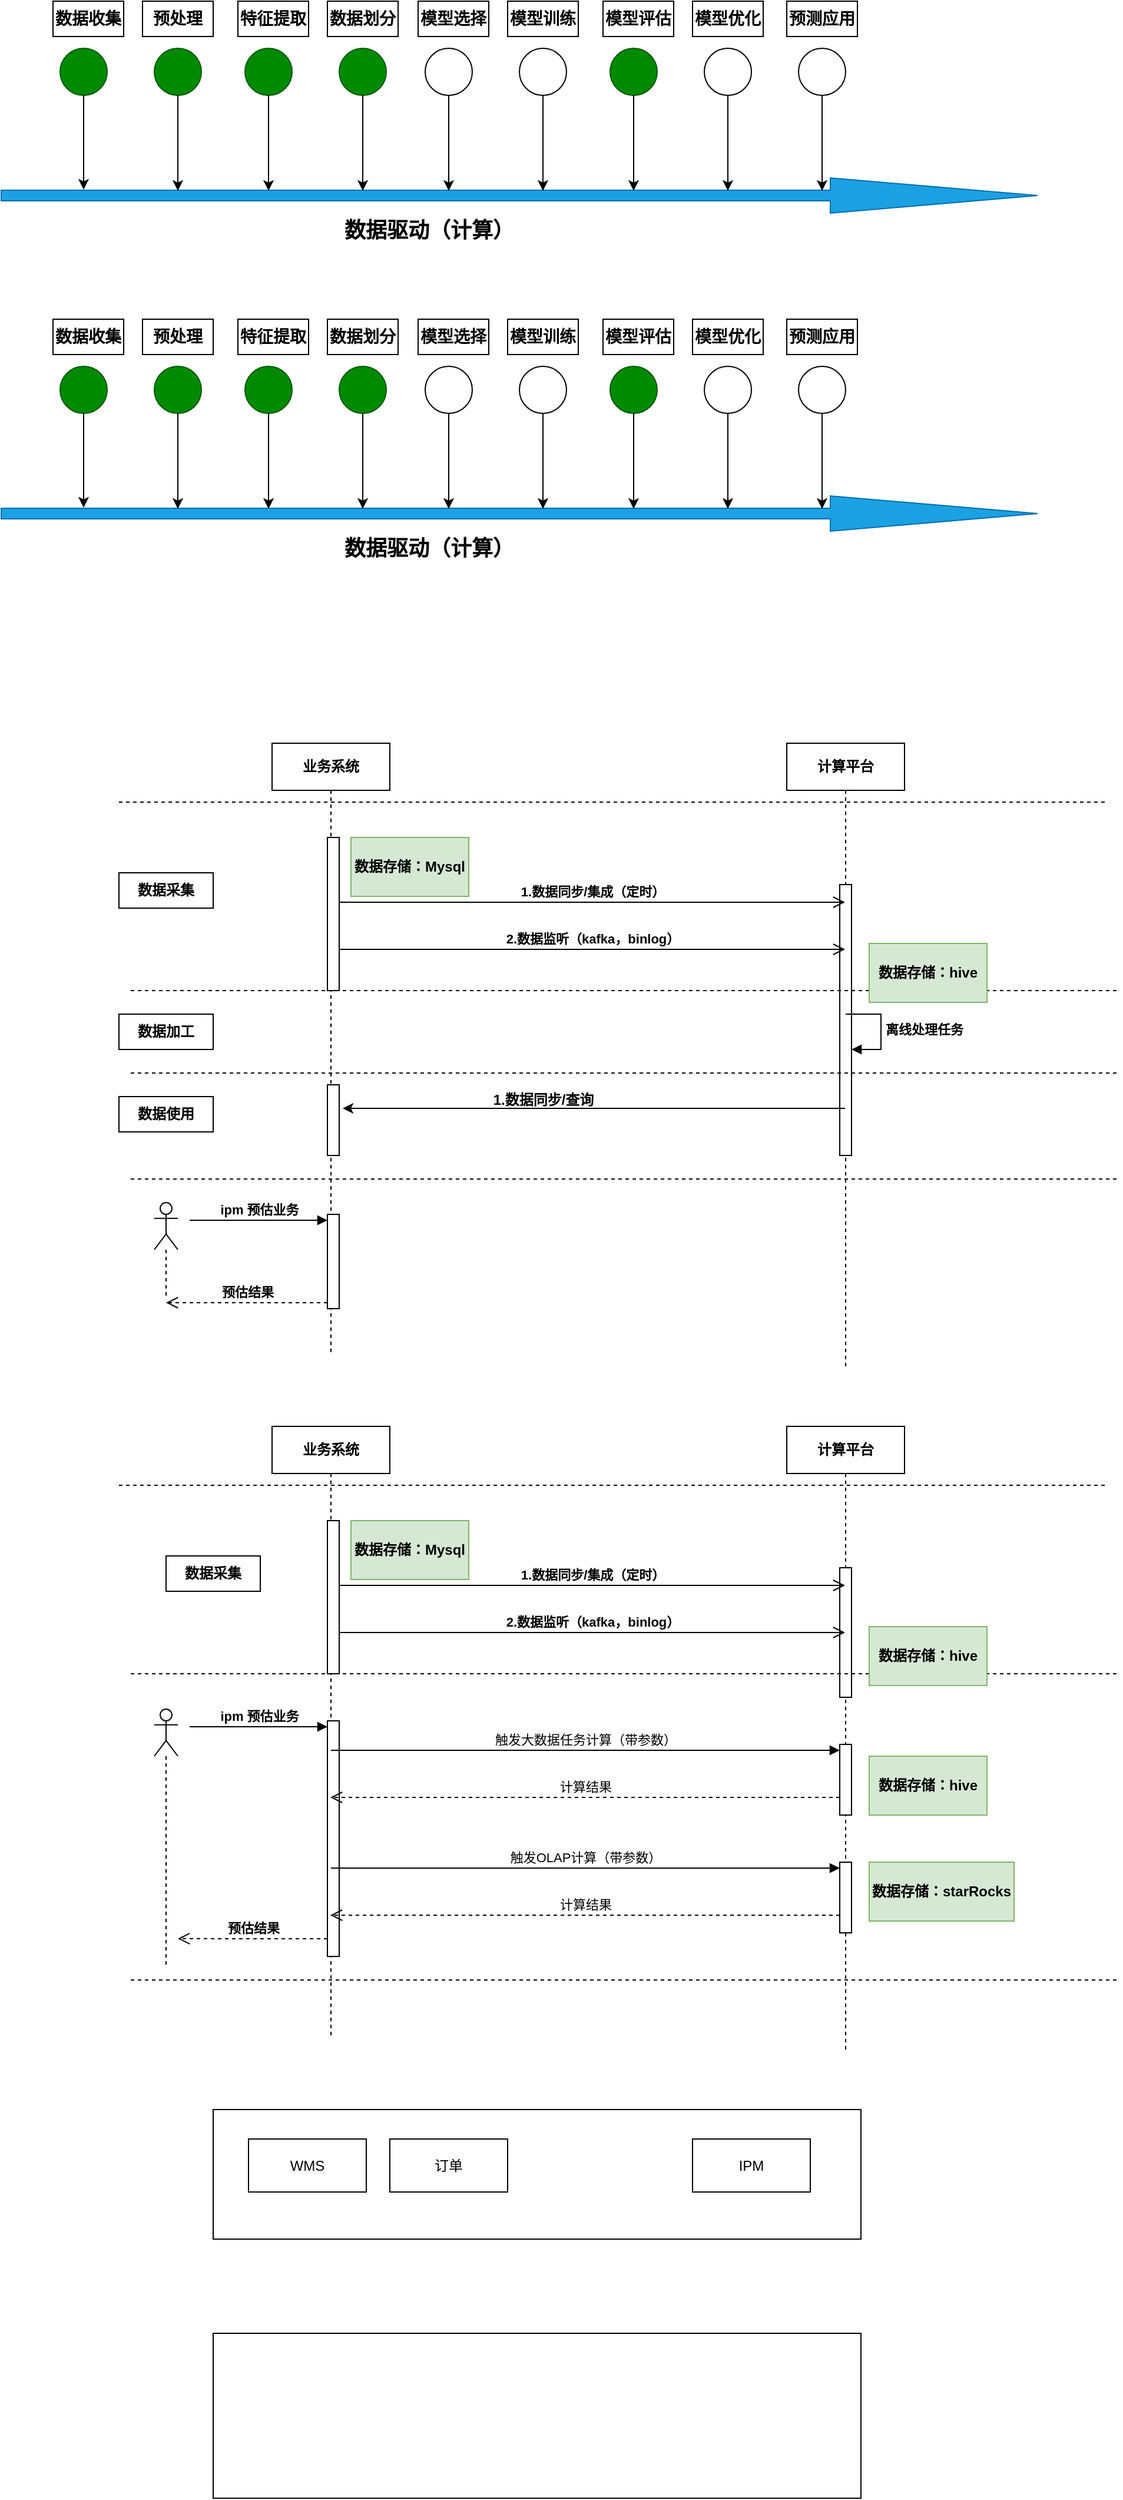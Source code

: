 <mxfile version="24.7.7">
  <diagram name="第 1 页" id="owHbSVxYOdPzx7tkZsbH">
    <mxGraphModel dx="2261" dy="761" grid="1" gridSize="10" guides="1" tooltips="1" connect="1" arrows="1" fold="1" page="1" pageScale="1" pageWidth="827" pageHeight="1169" math="0" shadow="0">
      <root>
        <mxCell id="0" />
        <mxCell id="1" parent="0" />
        <mxCell id="5HXwB_OHcQCp0-oOfn8B-1" value="" style="shape=singleArrow;whiteSpace=wrap;html=1;fillColor=#1ba1e2;fontColor=#ffffff;strokeColor=#006EAF;fontStyle=1;fontSize=14;" parent="1" vertex="1">
          <mxGeometry x="-10" y="280" width="880" height="30" as="geometry" />
        </mxCell>
        <mxCell id="5HXwB_OHcQCp0-oOfn8B-2" value="" style="ellipse;whiteSpace=wrap;html=1;aspect=fixed;fillColor=#008a00;fontColor=#ffffff;strokeColor=#005700;fontStyle=1;fontSize=14;" parent="1" vertex="1">
          <mxGeometry x="40" y="170" width="40" height="40" as="geometry" />
        </mxCell>
        <mxCell id="5HXwB_OHcQCp0-oOfn8B-3" style="edgeStyle=orthogonalEdgeStyle;rounded=0;orthogonalLoop=1;jettySize=auto;html=1;exitX=0.5;exitY=1;exitDx=0;exitDy=0;fontStyle=1;fontSize=14;" parent="1" source="5HXwB_OHcQCp0-oOfn8B-2" edge="1">
          <mxGeometry relative="1" as="geometry">
            <mxPoint x="60" y="290" as="targetPoint" />
          </mxGeometry>
        </mxCell>
        <mxCell id="5HXwB_OHcQCp0-oOfn8B-4" value="数据收集" style="rounded=0;whiteSpace=wrap;html=1;fontStyle=1;fontSize=14;" parent="1" vertex="1">
          <mxGeometry x="34" y="130" width="60" height="30" as="geometry" />
        </mxCell>
        <mxCell id="5HXwB_OHcQCp0-oOfn8B-5" value="" style="ellipse;whiteSpace=wrap;html=1;aspect=fixed;fillColor=#008a00;fontColor=#ffffff;strokeColor=#005700;fontStyle=1;fontSize=14;" parent="1" vertex="1">
          <mxGeometry x="120" y="170" width="40" height="40" as="geometry" />
        </mxCell>
        <mxCell id="5HXwB_OHcQCp0-oOfn8B-6" style="edgeStyle=orthogonalEdgeStyle;rounded=0;orthogonalLoop=1;jettySize=auto;html=1;exitX=0.5;exitY=1;exitDx=0;exitDy=0;entryX=0.044;entryY=0.275;entryDx=0;entryDy=0;entryPerimeter=0;fontStyle=1;fontSize=14;" parent="1" source="5HXwB_OHcQCp0-oOfn8B-5" edge="1">
          <mxGeometry relative="1" as="geometry">
            <mxPoint x="140" y="291" as="targetPoint" />
          </mxGeometry>
        </mxCell>
        <mxCell id="5HXwB_OHcQCp0-oOfn8B-7" value="预处理" style="rounded=0;whiteSpace=wrap;html=1;fontStyle=1;fontSize=14;" parent="1" vertex="1">
          <mxGeometry x="110" y="130" width="60" height="30" as="geometry" />
        </mxCell>
        <mxCell id="5HXwB_OHcQCp0-oOfn8B-11" value="" style="ellipse;whiteSpace=wrap;html=1;aspect=fixed;fillColor=#008a00;fontColor=#ffffff;strokeColor=#005700;fontStyle=1;fontSize=14;" parent="1" vertex="1">
          <mxGeometry x="197" y="170" width="40" height="40" as="geometry" />
        </mxCell>
        <mxCell id="5HXwB_OHcQCp0-oOfn8B-12" style="edgeStyle=orthogonalEdgeStyle;rounded=0;orthogonalLoop=1;jettySize=auto;html=1;exitX=0.5;exitY=1;exitDx=0;exitDy=0;entryX=0.044;entryY=0.275;entryDx=0;entryDy=0;entryPerimeter=0;fontStyle=1;fontSize=14;" parent="1" source="5HXwB_OHcQCp0-oOfn8B-11" edge="1">
          <mxGeometry relative="1" as="geometry">
            <mxPoint x="217" y="291" as="targetPoint" />
          </mxGeometry>
        </mxCell>
        <mxCell id="5HXwB_OHcQCp0-oOfn8B-13" value="特征提取" style="rounded=0;whiteSpace=wrap;html=1;fontStyle=1;fontSize=14;" parent="1" vertex="1">
          <mxGeometry x="191" y="130" width="60" height="30" as="geometry" />
        </mxCell>
        <mxCell id="5HXwB_OHcQCp0-oOfn8B-14" value="" style="ellipse;whiteSpace=wrap;html=1;aspect=fixed;fillColor=#008a00;fontColor=#ffffff;strokeColor=#005700;fontStyle=1;fontSize=14;" parent="1" vertex="1">
          <mxGeometry x="277" y="170" width="40" height="40" as="geometry" />
        </mxCell>
        <mxCell id="5HXwB_OHcQCp0-oOfn8B-15" style="edgeStyle=orthogonalEdgeStyle;rounded=0;orthogonalLoop=1;jettySize=auto;html=1;exitX=0.5;exitY=1;exitDx=0;exitDy=0;entryX=0.044;entryY=0.275;entryDx=0;entryDy=0;entryPerimeter=0;fontStyle=1;fontSize=14;" parent="1" source="5HXwB_OHcQCp0-oOfn8B-14" edge="1">
          <mxGeometry relative="1" as="geometry">
            <mxPoint x="297" y="291" as="targetPoint" />
          </mxGeometry>
        </mxCell>
        <mxCell id="5HXwB_OHcQCp0-oOfn8B-16" value="数据划分" style="rounded=0;whiteSpace=wrap;html=1;fontStyle=1;fontSize=14;" parent="1" vertex="1">
          <mxGeometry x="267" y="130" width="60" height="30" as="geometry" />
        </mxCell>
        <mxCell id="5HXwB_OHcQCp0-oOfn8B-17" value="" style="ellipse;whiteSpace=wrap;html=1;aspect=fixed;fontStyle=1;fontSize=14;" parent="1" vertex="1">
          <mxGeometry x="350" y="170" width="40" height="40" as="geometry" />
        </mxCell>
        <mxCell id="5HXwB_OHcQCp0-oOfn8B-18" style="edgeStyle=orthogonalEdgeStyle;rounded=0;orthogonalLoop=1;jettySize=auto;html=1;exitX=0.5;exitY=1;exitDx=0;exitDy=0;entryX=0.044;entryY=0.275;entryDx=0;entryDy=0;entryPerimeter=0;fontStyle=1;fontSize=14;" parent="1" source="5HXwB_OHcQCp0-oOfn8B-17" edge="1">
          <mxGeometry relative="1" as="geometry">
            <mxPoint x="370" y="291" as="targetPoint" />
          </mxGeometry>
        </mxCell>
        <mxCell id="5HXwB_OHcQCp0-oOfn8B-19" value="模型选择" style="rounded=0;whiteSpace=wrap;html=1;fontStyle=1;fontSize=14;" parent="1" vertex="1">
          <mxGeometry x="344" y="130" width="60" height="30" as="geometry" />
        </mxCell>
        <mxCell id="5HXwB_OHcQCp0-oOfn8B-20" value="" style="ellipse;whiteSpace=wrap;html=1;aspect=fixed;fontStyle=1;fontSize=14;" parent="1" vertex="1">
          <mxGeometry x="430" y="170" width="40" height="40" as="geometry" />
        </mxCell>
        <mxCell id="5HXwB_OHcQCp0-oOfn8B-21" style="edgeStyle=orthogonalEdgeStyle;rounded=0;orthogonalLoop=1;jettySize=auto;html=1;exitX=0.5;exitY=1;exitDx=0;exitDy=0;entryX=0.044;entryY=0.275;entryDx=0;entryDy=0;entryPerimeter=0;fontStyle=1;fontSize=14;" parent="1" source="5HXwB_OHcQCp0-oOfn8B-20" edge="1">
          <mxGeometry relative="1" as="geometry">
            <mxPoint x="450" y="291" as="targetPoint" />
          </mxGeometry>
        </mxCell>
        <mxCell id="5HXwB_OHcQCp0-oOfn8B-22" value="模型训练" style="rounded=0;whiteSpace=wrap;html=1;fontStyle=1;fontSize=14;" parent="1" vertex="1">
          <mxGeometry x="420" y="130" width="60" height="30" as="geometry" />
        </mxCell>
        <mxCell id="5HXwB_OHcQCp0-oOfn8B-23" value="" style="ellipse;whiteSpace=wrap;html=1;aspect=fixed;fillColor=#008a00;fontColor=#ffffff;strokeColor=#005700;fontStyle=1;fontSize=14;" parent="1" vertex="1">
          <mxGeometry x="507" y="170" width="40" height="40" as="geometry" />
        </mxCell>
        <mxCell id="5HXwB_OHcQCp0-oOfn8B-24" style="edgeStyle=orthogonalEdgeStyle;rounded=0;orthogonalLoop=1;jettySize=auto;html=1;exitX=0.5;exitY=1;exitDx=0;exitDy=0;entryX=0.044;entryY=0.275;entryDx=0;entryDy=0;entryPerimeter=0;fontStyle=1;fontSize=14;" parent="1" source="5HXwB_OHcQCp0-oOfn8B-23" edge="1">
          <mxGeometry relative="1" as="geometry">
            <mxPoint x="527" y="291" as="targetPoint" />
          </mxGeometry>
        </mxCell>
        <mxCell id="5HXwB_OHcQCp0-oOfn8B-25" value="模型评估" style="rounded=0;whiteSpace=wrap;html=1;fontStyle=1;fontSize=14;" parent="1" vertex="1">
          <mxGeometry x="501" y="130" width="60" height="30" as="geometry" />
        </mxCell>
        <mxCell id="5HXwB_OHcQCp0-oOfn8B-26" value="" style="ellipse;whiteSpace=wrap;html=1;aspect=fixed;fontStyle=1;fontSize=14;" parent="1" vertex="1">
          <mxGeometry x="587" y="170" width="40" height="40" as="geometry" />
        </mxCell>
        <mxCell id="5HXwB_OHcQCp0-oOfn8B-27" style="edgeStyle=orthogonalEdgeStyle;rounded=0;orthogonalLoop=1;jettySize=auto;html=1;exitX=0.5;exitY=1;exitDx=0;exitDy=0;entryX=0.044;entryY=0.275;entryDx=0;entryDy=0;entryPerimeter=0;fontStyle=1;fontSize=14;" parent="1" source="5HXwB_OHcQCp0-oOfn8B-26" edge="1">
          <mxGeometry relative="1" as="geometry">
            <mxPoint x="607" y="291" as="targetPoint" />
          </mxGeometry>
        </mxCell>
        <mxCell id="5HXwB_OHcQCp0-oOfn8B-28" value="模型优化" style="rounded=0;whiteSpace=wrap;html=1;fontStyle=1;fontSize=14;" parent="1" vertex="1">
          <mxGeometry x="577" y="130" width="60" height="30" as="geometry" />
        </mxCell>
        <mxCell id="5HXwB_OHcQCp0-oOfn8B-29" value="" style="ellipse;whiteSpace=wrap;html=1;aspect=fixed;fontStyle=1;fontSize=14;" parent="1" vertex="1">
          <mxGeometry x="667" y="170" width="40" height="40" as="geometry" />
        </mxCell>
        <mxCell id="5HXwB_OHcQCp0-oOfn8B-30" style="edgeStyle=orthogonalEdgeStyle;rounded=0;orthogonalLoop=1;jettySize=auto;html=1;exitX=0.5;exitY=1;exitDx=0;exitDy=0;entryX=0.044;entryY=0.275;entryDx=0;entryDy=0;entryPerimeter=0;fontStyle=1;fontSize=14;" parent="1" source="5HXwB_OHcQCp0-oOfn8B-29" edge="1">
          <mxGeometry relative="1" as="geometry">
            <mxPoint x="687" y="291" as="targetPoint" />
          </mxGeometry>
        </mxCell>
        <mxCell id="5HXwB_OHcQCp0-oOfn8B-31" value="预测应用" style="rounded=0;whiteSpace=wrap;html=1;fontStyle=1;fontSize=14;" parent="1" vertex="1">
          <mxGeometry x="657" y="130" width="60" height="30" as="geometry" />
        </mxCell>
        <mxCell id="5HXwB_OHcQCp0-oOfn8B-33" value="&lt;b&gt;&lt;font style=&quot;font-size: 18px;&quot;&gt;数据驱动（计算）&lt;/font&gt;&lt;/b&gt;" style="text;html=1;align=center;verticalAlign=middle;whiteSpace=wrap;rounded=0;" parent="1" vertex="1">
          <mxGeometry x="267" y="310" width="173" height="30" as="geometry" />
        </mxCell>
        <mxCell id="ORa2LLu_vDoPb8wGNu_X-2" value="" style="shape=singleArrow;whiteSpace=wrap;html=1;fillColor=#1ba1e2;fontColor=#ffffff;strokeColor=#006EAF;fontStyle=1;fontSize=14;" vertex="1" parent="1">
          <mxGeometry x="-10" y="550" width="880" height="30" as="geometry" />
        </mxCell>
        <mxCell id="ORa2LLu_vDoPb8wGNu_X-3" value="" style="ellipse;whiteSpace=wrap;html=1;aspect=fixed;fillColor=#008a00;fontColor=#ffffff;strokeColor=#005700;fontStyle=1;fontSize=14;" vertex="1" parent="1">
          <mxGeometry x="40" y="440" width="40" height="40" as="geometry" />
        </mxCell>
        <mxCell id="ORa2LLu_vDoPb8wGNu_X-4" style="edgeStyle=orthogonalEdgeStyle;rounded=0;orthogonalLoop=1;jettySize=auto;html=1;exitX=0.5;exitY=1;exitDx=0;exitDy=0;fontStyle=1;fontSize=14;" edge="1" parent="1" source="ORa2LLu_vDoPb8wGNu_X-3">
          <mxGeometry relative="1" as="geometry">
            <mxPoint x="60" y="560" as="targetPoint" />
          </mxGeometry>
        </mxCell>
        <mxCell id="ORa2LLu_vDoPb8wGNu_X-5" value="数据收集" style="rounded=0;whiteSpace=wrap;html=1;fontStyle=1;fontSize=14;" vertex="1" parent="1">
          <mxGeometry x="34" y="400" width="60" height="30" as="geometry" />
        </mxCell>
        <mxCell id="ORa2LLu_vDoPb8wGNu_X-6" value="" style="ellipse;whiteSpace=wrap;html=1;aspect=fixed;fillColor=#008a00;fontColor=#ffffff;strokeColor=#005700;fontStyle=1;fontSize=14;" vertex="1" parent="1">
          <mxGeometry x="120" y="440" width="40" height="40" as="geometry" />
        </mxCell>
        <mxCell id="ORa2LLu_vDoPb8wGNu_X-7" style="edgeStyle=orthogonalEdgeStyle;rounded=0;orthogonalLoop=1;jettySize=auto;html=1;exitX=0.5;exitY=1;exitDx=0;exitDy=0;entryX=0.044;entryY=0.275;entryDx=0;entryDy=0;entryPerimeter=0;fontStyle=1;fontSize=14;" edge="1" parent="1" source="ORa2LLu_vDoPb8wGNu_X-6">
          <mxGeometry relative="1" as="geometry">
            <mxPoint x="140" y="561" as="targetPoint" />
          </mxGeometry>
        </mxCell>
        <mxCell id="ORa2LLu_vDoPb8wGNu_X-8" value="预处理" style="rounded=0;whiteSpace=wrap;html=1;fontStyle=1;fontSize=14;" vertex="1" parent="1">
          <mxGeometry x="110" y="400" width="60" height="30" as="geometry" />
        </mxCell>
        <mxCell id="ORa2LLu_vDoPb8wGNu_X-9" value="" style="ellipse;whiteSpace=wrap;html=1;aspect=fixed;fillColor=#008a00;fontColor=#ffffff;strokeColor=#005700;fontStyle=1;fontSize=14;" vertex="1" parent="1">
          <mxGeometry x="197" y="440" width="40" height="40" as="geometry" />
        </mxCell>
        <mxCell id="ORa2LLu_vDoPb8wGNu_X-10" style="edgeStyle=orthogonalEdgeStyle;rounded=0;orthogonalLoop=1;jettySize=auto;html=1;exitX=0.5;exitY=1;exitDx=0;exitDy=0;entryX=0.044;entryY=0.275;entryDx=0;entryDy=0;entryPerimeter=0;fontStyle=1;fontSize=14;" edge="1" parent="1" source="ORa2LLu_vDoPb8wGNu_X-9">
          <mxGeometry relative="1" as="geometry">
            <mxPoint x="217" y="561" as="targetPoint" />
          </mxGeometry>
        </mxCell>
        <mxCell id="ORa2LLu_vDoPb8wGNu_X-11" value="特征提取" style="rounded=0;whiteSpace=wrap;html=1;fontStyle=1;fontSize=14;" vertex="1" parent="1">
          <mxGeometry x="191" y="400" width="60" height="30" as="geometry" />
        </mxCell>
        <mxCell id="ORa2LLu_vDoPb8wGNu_X-12" value="" style="ellipse;whiteSpace=wrap;html=1;aspect=fixed;fillColor=#008a00;fontColor=#ffffff;strokeColor=#005700;fontStyle=1;fontSize=14;" vertex="1" parent="1">
          <mxGeometry x="277" y="440" width="40" height="40" as="geometry" />
        </mxCell>
        <mxCell id="ORa2LLu_vDoPb8wGNu_X-13" style="edgeStyle=orthogonalEdgeStyle;rounded=0;orthogonalLoop=1;jettySize=auto;html=1;exitX=0.5;exitY=1;exitDx=0;exitDy=0;entryX=0.044;entryY=0.275;entryDx=0;entryDy=0;entryPerimeter=0;fontStyle=1;fontSize=14;" edge="1" parent="1" source="ORa2LLu_vDoPb8wGNu_X-12">
          <mxGeometry relative="1" as="geometry">
            <mxPoint x="297" y="561" as="targetPoint" />
          </mxGeometry>
        </mxCell>
        <mxCell id="ORa2LLu_vDoPb8wGNu_X-14" value="数据划分" style="rounded=0;whiteSpace=wrap;html=1;fontStyle=1;fontSize=14;" vertex="1" parent="1">
          <mxGeometry x="267" y="400" width="60" height="30" as="geometry" />
        </mxCell>
        <mxCell id="ORa2LLu_vDoPb8wGNu_X-15" value="" style="ellipse;whiteSpace=wrap;html=1;aspect=fixed;fontStyle=1;fontSize=14;" vertex="1" parent="1">
          <mxGeometry x="350" y="440" width="40" height="40" as="geometry" />
        </mxCell>
        <mxCell id="ORa2LLu_vDoPb8wGNu_X-16" style="edgeStyle=orthogonalEdgeStyle;rounded=0;orthogonalLoop=1;jettySize=auto;html=1;exitX=0.5;exitY=1;exitDx=0;exitDy=0;entryX=0.044;entryY=0.275;entryDx=0;entryDy=0;entryPerimeter=0;fontStyle=1;fontSize=14;" edge="1" parent="1" source="ORa2LLu_vDoPb8wGNu_X-15">
          <mxGeometry relative="1" as="geometry">
            <mxPoint x="370" y="561" as="targetPoint" />
          </mxGeometry>
        </mxCell>
        <mxCell id="ORa2LLu_vDoPb8wGNu_X-17" value="模型选择" style="rounded=0;whiteSpace=wrap;html=1;fontStyle=1;fontSize=14;" vertex="1" parent="1">
          <mxGeometry x="344" y="400" width="60" height="30" as="geometry" />
        </mxCell>
        <mxCell id="ORa2LLu_vDoPb8wGNu_X-18" value="" style="ellipse;whiteSpace=wrap;html=1;aspect=fixed;fontStyle=1;fontSize=14;" vertex="1" parent="1">
          <mxGeometry x="430" y="440" width="40" height="40" as="geometry" />
        </mxCell>
        <mxCell id="ORa2LLu_vDoPb8wGNu_X-19" style="edgeStyle=orthogonalEdgeStyle;rounded=0;orthogonalLoop=1;jettySize=auto;html=1;exitX=0.5;exitY=1;exitDx=0;exitDy=0;entryX=0.044;entryY=0.275;entryDx=0;entryDy=0;entryPerimeter=0;fontStyle=1;fontSize=14;" edge="1" parent="1" source="ORa2LLu_vDoPb8wGNu_X-18">
          <mxGeometry relative="1" as="geometry">
            <mxPoint x="450" y="561" as="targetPoint" />
          </mxGeometry>
        </mxCell>
        <mxCell id="ORa2LLu_vDoPb8wGNu_X-20" value="模型训练" style="rounded=0;whiteSpace=wrap;html=1;fontStyle=1;fontSize=14;" vertex="1" parent="1">
          <mxGeometry x="420" y="400" width="60" height="30" as="geometry" />
        </mxCell>
        <mxCell id="ORa2LLu_vDoPb8wGNu_X-21" value="" style="ellipse;whiteSpace=wrap;html=1;aspect=fixed;fillColor=#008a00;fontColor=#ffffff;strokeColor=#005700;fontStyle=1;fontSize=14;" vertex="1" parent="1">
          <mxGeometry x="507" y="440" width="40" height="40" as="geometry" />
        </mxCell>
        <mxCell id="ORa2LLu_vDoPb8wGNu_X-22" style="edgeStyle=orthogonalEdgeStyle;rounded=0;orthogonalLoop=1;jettySize=auto;html=1;exitX=0.5;exitY=1;exitDx=0;exitDy=0;entryX=0.044;entryY=0.275;entryDx=0;entryDy=0;entryPerimeter=0;fontStyle=1;fontSize=14;" edge="1" parent="1" source="ORa2LLu_vDoPb8wGNu_X-21">
          <mxGeometry relative="1" as="geometry">
            <mxPoint x="527" y="561" as="targetPoint" />
          </mxGeometry>
        </mxCell>
        <mxCell id="ORa2LLu_vDoPb8wGNu_X-23" value="模型评估" style="rounded=0;whiteSpace=wrap;html=1;fontStyle=1;fontSize=14;" vertex="1" parent="1">
          <mxGeometry x="501" y="400" width="60" height="30" as="geometry" />
        </mxCell>
        <mxCell id="ORa2LLu_vDoPb8wGNu_X-24" value="" style="ellipse;whiteSpace=wrap;html=1;aspect=fixed;fontStyle=1;fontSize=14;" vertex="1" parent="1">
          <mxGeometry x="587" y="440" width="40" height="40" as="geometry" />
        </mxCell>
        <mxCell id="ORa2LLu_vDoPb8wGNu_X-25" style="edgeStyle=orthogonalEdgeStyle;rounded=0;orthogonalLoop=1;jettySize=auto;html=1;exitX=0.5;exitY=1;exitDx=0;exitDy=0;entryX=0.044;entryY=0.275;entryDx=0;entryDy=0;entryPerimeter=0;fontStyle=1;fontSize=14;" edge="1" parent="1" source="ORa2LLu_vDoPb8wGNu_X-24">
          <mxGeometry relative="1" as="geometry">
            <mxPoint x="607" y="561" as="targetPoint" />
          </mxGeometry>
        </mxCell>
        <mxCell id="ORa2LLu_vDoPb8wGNu_X-26" value="模型优化" style="rounded=0;whiteSpace=wrap;html=1;fontStyle=1;fontSize=14;" vertex="1" parent="1">
          <mxGeometry x="577" y="400" width="60" height="30" as="geometry" />
        </mxCell>
        <mxCell id="ORa2LLu_vDoPb8wGNu_X-27" value="" style="ellipse;whiteSpace=wrap;html=1;aspect=fixed;fontStyle=1;fontSize=14;" vertex="1" parent="1">
          <mxGeometry x="667" y="440" width="40" height="40" as="geometry" />
        </mxCell>
        <mxCell id="ORa2LLu_vDoPb8wGNu_X-28" style="edgeStyle=orthogonalEdgeStyle;rounded=0;orthogonalLoop=1;jettySize=auto;html=1;exitX=0.5;exitY=1;exitDx=0;exitDy=0;entryX=0.044;entryY=0.275;entryDx=0;entryDy=0;entryPerimeter=0;fontStyle=1;fontSize=14;" edge="1" parent="1" source="ORa2LLu_vDoPb8wGNu_X-27">
          <mxGeometry relative="1" as="geometry">
            <mxPoint x="687" y="561" as="targetPoint" />
          </mxGeometry>
        </mxCell>
        <mxCell id="ORa2LLu_vDoPb8wGNu_X-29" value="预测应用" style="rounded=0;whiteSpace=wrap;html=1;fontStyle=1;fontSize=14;" vertex="1" parent="1">
          <mxGeometry x="657" y="400" width="60" height="30" as="geometry" />
        </mxCell>
        <mxCell id="ORa2LLu_vDoPb8wGNu_X-30" value="&lt;b&gt;&lt;font style=&quot;font-size: 18px;&quot;&gt;数据驱动（计算）&lt;/font&gt;&lt;/b&gt;" style="text;html=1;align=center;verticalAlign=middle;whiteSpace=wrap;rounded=0;" vertex="1" parent="1">
          <mxGeometry x="267" y="580" width="173" height="30" as="geometry" />
        </mxCell>
        <mxCell id="ORa2LLu_vDoPb8wGNu_X-36" value="业务系统" style="shape=umlLifeline;perimeter=lifelinePerimeter;whiteSpace=wrap;html=1;container=1;dropTarget=0;collapsible=0;recursiveResize=0;outlineConnect=0;portConstraint=eastwest;newEdgeStyle={&quot;curved&quot;:0,&quot;rounded&quot;:0};fontStyle=1" vertex="1" parent="1">
          <mxGeometry x="220" y="760" width="100" height="520" as="geometry" />
        </mxCell>
        <mxCell id="ORa2LLu_vDoPb8wGNu_X-38" value="" style="html=1;points=[[0,0,0,0,5],[0,1,0,0,-5],[1,0,0,0,5],[1,1,0,0,-5]];perimeter=orthogonalPerimeter;outlineConnect=0;targetShapes=umlLifeline;portConstraint=eastwest;newEdgeStyle={&quot;curved&quot;:0,&quot;rounded&quot;:0};fontStyle=1" vertex="1" parent="ORa2LLu_vDoPb8wGNu_X-36">
          <mxGeometry x="47" y="80" width="10" height="130" as="geometry" />
        </mxCell>
        <mxCell id="ORa2LLu_vDoPb8wGNu_X-54" value="" style="html=1;points=[[0,0,0,0,5],[0,1,0,0,-5],[1,0,0,0,5],[1,1,0,0,-5]];perimeter=orthogonalPerimeter;outlineConnect=0;targetShapes=umlLifeline;portConstraint=eastwest;newEdgeStyle={&quot;curved&quot;:0,&quot;rounded&quot;:0};fontStyle=1" vertex="1" parent="ORa2LLu_vDoPb8wGNu_X-36">
          <mxGeometry x="47" y="290" width="10" height="60" as="geometry" />
        </mxCell>
        <mxCell id="ORa2LLu_vDoPb8wGNu_X-61" value="" style="html=1;points=[[0,0,0,0,5],[0,1,0,0,-5],[1,0,0,0,5],[1,1,0,0,-5]];perimeter=orthogonalPerimeter;outlineConnect=0;targetShapes=umlLifeline;portConstraint=eastwest;newEdgeStyle={&quot;curved&quot;:0,&quot;rounded&quot;:0};fontStyle=1" vertex="1" parent="ORa2LLu_vDoPb8wGNu_X-36">
          <mxGeometry x="47" y="400" width="10" height="80" as="geometry" />
        </mxCell>
        <mxCell id="ORa2LLu_vDoPb8wGNu_X-62" value="ipm 预估业务" style="html=1;verticalAlign=bottom;endArrow=block;curved=0;rounded=0;entryX=0;entryY=0;entryDx=0;entryDy=5;fontStyle=1" edge="1" target="ORa2LLu_vDoPb8wGNu_X-61" parent="ORa2LLu_vDoPb8wGNu_X-36">
          <mxGeometry relative="1" as="geometry">
            <mxPoint x="-70" y="405" as="sourcePoint" />
          </mxGeometry>
        </mxCell>
        <mxCell id="ORa2LLu_vDoPb8wGNu_X-63" value="预估结果" style="html=1;verticalAlign=bottom;endArrow=open;dashed=1;endSize=8;curved=0;rounded=0;exitX=0;exitY=1;exitDx=0;exitDy=-5;fontStyle=1" edge="1" source="ORa2LLu_vDoPb8wGNu_X-61" parent="ORa2LLu_vDoPb8wGNu_X-36">
          <mxGeometry relative="1" as="geometry">
            <mxPoint x="-90" y="475" as="targetPoint" />
          </mxGeometry>
        </mxCell>
        <mxCell id="ORa2LLu_vDoPb8wGNu_X-37" value="计算平台" style="shape=umlLifeline;perimeter=lifelinePerimeter;whiteSpace=wrap;html=1;container=1;dropTarget=0;collapsible=0;recursiveResize=0;outlineConnect=0;portConstraint=eastwest;newEdgeStyle={&quot;curved&quot;:0,&quot;rounded&quot;:0};fontStyle=1" vertex="1" parent="1">
          <mxGeometry x="657" y="760" width="100" height="530" as="geometry" />
        </mxCell>
        <mxCell id="ORa2LLu_vDoPb8wGNu_X-42" value="" style="html=1;points=[[0,0,0,0,5],[0,1,0,0,-5],[1,0,0,0,5],[1,1,0,0,-5]];perimeter=orthogonalPerimeter;outlineConnect=0;targetShapes=umlLifeline;portConstraint=eastwest;newEdgeStyle={&quot;curved&quot;:0,&quot;rounded&quot;:0};fontStyle=1" vertex="1" parent="ORa2LLu_vDoPb8wGNu_X-37">
          <mxGeometry x="45" y="120" width="10" height="230" as="geometry" />
        </mxCell>
        <mxCell id="ORa2LLu_vDoPb8wGNu_X-43" value="离线处理任务" style="html=1;align=left;spacingLeft=2;endArrow=block;rounded=0;edgeStyle=orthogonalEdgeStyle;curved=0;rounded=0;fontStyle=1" edge="1" parent="ORa2LLu_vDoPb8wGNu_X-37">
          <mxGeometry relative="1" as="geometry">
            <mxPoint x="50" y="230" as="sourcePoint" />
            <Array as="points">
              <mxPoint x="80" y="260" />
            </Array>
            <mxPoint x="55" y="260" as="targetPoint" />
          </mxGeometry>
        </mxCell>
        <mxCell id="ORa2LLu_vDoPb8wGNu_X-40" value="1.数据同步/集成（定时）" style="html=1;verticalAlign=bottom;endArrow=open;endSize=8;curved=0;rounded=0;exitX=1;exitY=1;exitDx=0;exitDy=-5;fontStyle=1" edge="1" parent="1">
          <mxGeometry relative="1" as="geometry">
            <mxPoint x="706.5" y="895" as="targetPoint" />
            <mxPoint x="277" y="895" as="sourcePoint" />
          </mxGeometry>
        </mxCell>
        <mxCell id="ORa2LLu_vDoPb8wGNu_X-44" value="" style="endArrow=none;dashed=1;html=1;rounded=0;fontStyle=1" edge="1" parent="1">
          <mxGeometry width="50" height="50" relative="1" as="geometry">
            <mxPoint x="90" y="810" as="sourcePoint" />
            <mxPoint x="930" y="810" as="targetPoint" />
          </mxGeometry>
        </mxCell>
        <mxCell id="ORa2LLu_vDoPb8wGNu_X-45" value="" style="endArrow=none;dashed=1;html=1;rounded=0;fontStyle=1" edge="1" parent="1">
          <mxGeometry width="50" height="50" relative="1" as="geometry">
            <mxPoint x="100" y="970" as="sourcePoint" />
            <mxPoint x="940" y="970" as="targetPoint" />
          </mxGeometry>
        </mxCell>
        <mxCell id="ORa2LLu_vDoPb8wGNu_X-46" value="数据采集" style="rounded=0;whiteSpace=wrap;html=1;fontStyle=1" vertex="1" parent="1">
          <mxGeometry x="90" y="870" width="80" height="30" as="geometry" />
        </mxCell>
        <mxCell id="ORa2LLu_vDoPb8wGNu_X-47" value="" style="rounded=0;whiteSpace=wrap;html=1;" vertex="1" parent="1">
          <mxGeometry x="170" y="1920" width="550" height="110" as="geometry" />
        </mxCell>
        <mxCell id="ORa2LLu_vDoPb8wGNu_X-48" value="WMS" style="rounded=0;whiteSpace=wrap;html=1;" vertex="1" parent="1">
          <mxGeometry x="200" y="1945" width="100" height="45" as="geometry" />
        </mxCell>
        <mxCell id="ORa2LLu_vDoPb8wGNu_X-49" value="订单" style="rounded=0;whiteSpace=wrap;html=1;" vertex="1" parent="1">
          <mxGeometry x="320" y="1945" width="100" height="45" as="geometry" />
        </mxCell>
        <mxCell id="ORa2LLu_vDoPb8wGNu_X-50" value="IPM" style="rounded=0;whiteSpace=wrap;html=1;" vertex="1" parent="1">
          <mxGeometry x="577" y="1945" width="100" height="45" as="geometry" />
        </mxCell>
        <mxCell id="ORa2LLu_vDoPb8wGNu_X-51" value="" style="rounded=0;whiteSpace=wrap;html=1;" vertex="1" parent="1">
          <mxGeometry x="170" y="2110" width="550" height="140" as="geometry" />
        </mxCell>
        <mxCell id="ORa2LLu_vDoPb8wGNu_X-53" value="2.数据监听（kafka，binlog）" style="html=1;verticalAlign=bottom;endArrow=open;endSize=8;curved=0;rounded=0;exitX=1;exitY=1;exitDx=0;exitDy=-5;fontStyle=1" edge="1" parent="1">
          <mxGeometry relative="1" as="geometry">
            <mxPoint x="706.5" y="935" as="targetPoint" />
            <mxPoint x="277" y="935" as="sourcePoint" />
          </mxGeometry>
        </mxCell>
        <mxCell id="ORa2LLu_vDoPb8wGNu_X-55" value="" style="endArrow=classic;html=1;rounded=0;fontStyle=1" edge="1" parent="1" source="ORa2LLu_vDoPb8wGNu_X-37">
          <mxGeometry width="50" height="50" relative="1" as="geometry">
            <mxPoint x="370" y="1070" as="sourcePoint" />
            <mxPoint x="280" y="1070" as="targetPoint" />
          </mxGeometry>
        </mxCell>
        <mxCell id="ORa2LLu_vDoPb8wGNu_X-56" value="" style="endArrow=none;dashed=1;html=1;rounded=0;fontStyle=1" edge="1" parent="1">
          <mxGeometry width="50" height="50" relative="1" as="geometry">
            <mxPoint x="100" y="1040" as="sourcePoint" />
            <mxPoint x="940" y="1040" as="targetPoint" />
          </mxGeometry>
        </mxCell>
        <mxCell id="ORa2LLu_vDoPb8wGNu_X-57" value="1.数据同步/查询" style="text;html=1;align=center;verticalAlign=middle;resizable=0;points=[];autosize=1;strokeColor=none;fillColor=none;fontStyle=1" vertex="1" parent="1">
          <mxGeometry x="395" y="1048" width="110" height="30" as="geometry" />
        </mxCell>
        <mxCell id="ORa2LLu_vDoPb8wGNu_X-58" value="数据加工" style="rounded=0;whiteSpace=wrap;html=1;fontStyle=1" vertex="1" parent="1">
          <mxGeometry x="90" y="990" width="80" height="30" as="geometry" />
        </mxCell>
        <mxCell id="ORa2LLu_vDoPb8wGNu_X-59" value="数据使用" style="rounded=0;whiteSpace=wrap;html=1;fontStyle=1" vertex="1" parent="1">
          <mxGeometry x="90" y="1060" width="80" height="30" as="geometry" />
        </mxCell>
        <mxCell id="ORa2LLu_vDoPb8wGNu_X-60" value="" style="shape=umlLifeline;perimeter=lifelinePerimeter;whiteSpace=wrap;html=1;container=1;dropTarget=0;collapsible=0;recursiveResize=0;outlineConnect=0;portConstraint=eastwest;newEdgeStyle={&quot;curved&quot;:0,&quot;rounded&quot;:0};participant=umlActor;fontStyle=1" vertex="1" parent="1">
          <mxGeometry x="120" y="1150" width="20" height="80" as="geometry" />
        </mxCell>
        <mxCell id="ORa2LLu_vDoPb8wGNu_X-64" value="" style="endArrow=none;dashed=1;html=1;rounded=0;fontStyle=1" edge="1" parent="1">
          <mxGeometry width="50" height="50" relative="1" as="geometry">
            <mxPoint x="100" y="1130" as="sourcePoint" />
            <mxPoint x="940" y="1130" as="targetPoint" />
          </mxGeometry>
        </mxCell>
        <mxCell id="ORa2LLu_vDoPb8wGNu_X-65" value="&lt;b&gt;数据存储：hive&lt;/b&gt;" style="rounded=0;whiteSpace=wrap;html=1;fillColor=#d5e8d4;strokeColor=#82b366;" vertex="1" parent="1">
          <mxGeometry x="727" y="930" width="100" height="50" as="geometry" />
        </mxCell>
        <mxCell id="ORa2LLu_vDoPb8wGNu_X-66" value="&lt;b&gt;数据存储：Mysql&lt;/b&gt;" style="rounded=0;whiteSpace=wrap;html=1;fillColor=#d5e8d4;strokeColor=#82b366;" vertex="1" parent="1">
          <mxGeometry x="287" y="840" width="100" height="50" as="geometry" />
        </mxCell>
        <mxCell id="ORa2LLu_vDoPb8wGNu_X-67" value="业务系统" style="shape=umlLifeline;perimeter=lifelinePerimeter;whiteSpace=wrap;html=1;container=1;dropTarget=0;collapsible=0;recursiveResize=0;outlineConnect=0;portConstraint=eastwest;newEdgeStyle={&quot;curved&quot;:0,&quot;rounded&quot;:0};fontStyle=1" vertex="1" parent="1">
          <mxGeometry x="220" y="1340" width="100" height="520" as="geometry" />
        </mxCell>
        <mxCell id="ORa2LLu_vDoPb8wGNu_X-68" value="" style="html=1;points=[[0,0,0,0,5],[0,1,0,0,-5],[1,0,0,0,5],[1,1,0,0,-5]];perimeter=orthogonalPerimeter;outlineConnect=0;targetShapes=umlLifeline;portConstraint=eastwest;newEdgeStyle={&quot;curved&quot;:0,&quot;rounded&quot;:0};fontStyle=1" vertex="1" parent="ORa2LLu_vDoPb8wGNu_X-67">
          <mxGeometry x="47" y="80" width="10" height="130" as="geometry" />
        </mxCell>
        <mxCell id="ORa2LLu_vDoPb8wGNu_X-70" value="" style="html=1;points=[[0,0,0,0,5],[0,1,0,0,-5],[1,0,0,0,5],[1,1,0,0,-5]];perimeter=orthogonalPerimeter;outlineConnect=0;targetShapes=umlLifeline;portConstraint=eastwest;newEdgeStyle={&quot;curved&quot;:0,&quot;rounded&quot;:0};fontStyle=1" vertex="1" parent="ORa2LLu_vDoPb8wGNu_X-67">
          <mxGeometry x="47" y="250" width="10" height="200" as="geometry" />
        </mxCell>
        <mxCell id="ORa2LLu_vDoPb8wGNu_X-71" value="ipm 预估业务" style="html=1;verticalAlign=bottom;endArrow=block;curved=0;rounded=0;entryX=0;entryY=0;entryDx=0;entryDy=5;fontStyle=1" edge="1" parent="ORa2LLu_vDoPb8wGNu_X-67" target="ORa2LLu_vDoPb8wGNu_X-70">
          <mxGeometry relative="1" as="geometry">
            <mxPoint x="-70" y="255" as="sourcePoint" />
          </mxGeometry>
        </mxCell>
        <mxCell id="ORa2LLu_vDoPb8wGNu_X-72" value="预估结果" style="html=1;verticalAlign=bottom;endArrow=open;dashed=1;endSize=8;curved=0;rounded=0;exitX=0;exitY=1;exitDx=0;exitDy=-5;fontStyle=1;entryX=1;entryY=0.886;entryDx=0;entryDy=0;entryPerimeter=0;" edge="1" parent="ORa2LLu_vDoPb8wGNu_X-67" target="ORa2LLu_vDoPb8wGNu_X-86">
          <mxGeometry relative="1" as="geometry">
            <mxPoint x="-100" y="435" as="targetPoint" />
            <mxPoint x="47" y="435" as="sourcePoint" />
          </mxGeometry>
        </mxCell>
        <mxCell id="ORa2LLu_vDoPb8wGNu_X-73" value="计算平台" style="shape=umlLifeline;perimeter=lifelinePerimeter;whiteSpace=wrap;html=1;container=1;dropTarget=0;collapsible=0;recursiveResize=0;outlineConnect=0;portConstraint=eastwest;newEdgeStyle={&quot;curved&quot;:0,&quot;rounded&quot;:0};fontStyle=1" vertex="1" parent="1">
          <mxGeometry x="657" y="1340" width="100" height="530" as="geometry" />
        </mxCell>
        <mxCell id="ORa2LLu_vDoPb8wGNu_X-74" value="" style="html=1;points=[[0,0,0,0,5],[0,1,0,0,-5],[1,0,0,0,5],[1,1,0,0,-5]];perimeter=orthogonalPerimeter;outlineConnect=0;targetShapes=umlLifeline;portConstraint=eastwest;newEdgeStyle={&quot;curved&quot;:0,&quot;rounded&quot;:0};fontStyle=1" vertex="1" parent="ORa2LLu_vDoPb8wGNu_X-73">
          <mxGeometry x="45" y="120" width="10" height="110" as="geometry" />
        </mxCell>
        <mxCell id="ORa2LLu_vDoPb8wGNu_X-91" value="" style="html=1;points=[[0,0,0,0,5],[0,1,0,0,-5],[1,0,0,0,5],[1,1,0,0,-5]];perimeter=orthogonalPerimeter;outlineConnect=0;targetShapes=umlLifeline;portConstraint=eastwest;newEdgeStyle={&quot;curved&quot;:0,&quot;rounded&quot;:0};" vertex="1" parent="ORa2LLu_vDoPb8wGNu_X-73">
          <mxGeometry x="45" y="270" width="10" height="60" as="geometry" />
        </mxCell>
        <mxCell id="ORa2LLu_vDoPb8wGNu_X-76" value="1.数据同步/集成（定时）" style="html=1;verticalAlign=bottom;endArrow=open;endSize=8;curved=0;rounded=0;exitX=1;exitY=1;exitDx=0;exitDy=-5;fontStyle=1" edge="1" parent="1">
          <mxGeometry relative="1" as="geometry">
            <mxPoint x="706.5" y="1475" as="targetPoint" />
            <mxPoint x="277" y="1475" as="sourcePoint" />
          </mxGeometry>
        </mxCell>
        <mxCell id="ORa2LLu_vDoPb8wGNu_X-77" value="" style="endArrow=none;dashed=1;html=1;rounded=0;fontStyle=1" edge="1" parent="1">
          <mxGeometry width="50" height="50" relative="1" as="geometry">
            <mxPoint x="90" y="1390" as="sourcePoint" />
            <mxPoint x="930" y="1390" as="targetPoint" />
          </mxGeometry>
        </mxCell>
        <mxCell id="ORa2LLu_vDoPb8wGNu_X-78" value="" style="endArrow=none;dashed=1;html=1;rounded=0;fontStyle=1" edge="1" parent="1">
          <mxGeometry width="50" height="50" relative="1" as="geometry">
            <mxPoint x="100" y="1550" as="sourcePoint" />
            <mxPoint x="940" y="1550" as="targetPoint" />
          </mxGeometry>
        </mxCell>
        <mxCell id="ORa2LLu_vDoPb8wGNu_X-79" value="数据采集" style="rounded=0;whiteSpace=wrap;html=1;fontStyle=1" vertex="1" parent="1">
          <mxGeometry x="130" y="1450" width="80" height="30" as="geometry" />
        </mxCell>
        <mxCell id="ORa2LLu_vDoPb8wGNu_X-80" value="2.数据监听（kafka，binlog）" style="html=1;verticalAlign=bottom;endArrow=open;endSize=8;curved=0;rounded=0;exitX=1;exitY=1;exitDx=0;exitDy=-5;fontStyle=1" edge="1" parent="1">
          <mxGeometry relative="1" as="geometry">
            <mxPoint x="706.5" y="1515" as="targetPoint" />
            <mxPoint x="277" y="1515" as="sourcePoint" />
          </mxGeometry>
        </mxCell>
        <mxCell id="ORa2LLu_vDoPb8wGNu_X-86" value="" style="shape=umlLifeline;perimeter=lifelinePerimeter;whiteSpace=wrap;html=1;container=1;dropTarget=0;collapsible=0;recursiveResize=0;outlineConnect=0;portConstraint=eastwest;newEdgeStyle={&quot;curved&quot;:0,&quot;rounded&quot;:0};participant=umlActor;fontStyle=1" vertex="1" parent="1">
          <mxGeometry x="120" y="1580" width="20" height="220" as="geometry" />
        </mxCell>
        <mxCell id="ORa2LLu_vDoPb8wGNu_X-87" value="" style="endArrow=none;dashed=1;html=1;rounded=0;fontStyle=1" edge="1" parent="1">
          <mxGeometry width="50" height="50" relative="1" as="geometry">
            <mxPoint x="100" y="1810" as="sourcePoint" />
            <mxPoint x="940" y="1810" as="targetPoint" />
          </mxGeometry>
        </mxCell>
        <mxCell id="ORa2LLu_vDoPb8wGNu_X-88" value="&lt;b&gt;数据存储：hive&lt;/b&gt;" style="rounded=0;whiteSpace=wrap;html=1;fillColor=#d5e8d4;strokeColor=#82b366;" vertex="1" parent="1">
          <mxGeometry x="727" y="1510" width="100" height="50" as="geometry" />
        </mxCell>
        <mxCell id="ORa2LLu_vDoPb8wGNu_X-89" value="&lt;b&gt;数据存储：Mysql&lt;/b&gt;" style="rounded=0;whiteSpace=wrap;html=1;fillColor=#d5e8d4;strokeColor=#82b366;" vertex="1" parent="1">
          <mxGeometry x="287" y="1420" width="100" height="50" as="geometry" />
        </mxCell>
        <mxCell id="ORa2LLu_vDoPb8wGNu_X-92" value="触发大数据任务计算（带参数）" style="html=1;verticalAlign=bottom;endArrow=block;curved=0;rounded=0;entryX=0;entryY=0;entryDx=0;entryDy=5;" edge="1" target="ORa2LLu_vDoPb8wGNu_X-91" parent="1" source="ORa2LLu_vDoPb8wGNu_X-67">
          <mxGeometry relative="1" as="geometry">
            <mxPoint x="632" y="1615" as="sourcePoint" />
          </mxGeometry>
        </mxCell>
        <mxCell id="ORa2LLu_vDoPb8wGNu_X-93" value="计算结果" style="html=1;verticalAlign=bottom;endArrow=open;dashed=1;endSize=8;curved=0;rounded=0;exitX=0;exitY=1;exitDx=0;exitDy=-5;" edge="1" parent="1">
          <mxGeometry relative="1" as="geometry">
            <mxPoint x="269.5" y="1655" as="targetPoint" />
            <mxPoint x="702" y="1655" as="sourcePoint" />
          </mxGeometry>
        </mxCell>
        <mxCell id="ORa2LLu_vDoPb8wGNu_X-95" value="" style="html=1;points=[[0,0,0,0,5],[0,1,0,0,-5],[1,0,0,0,5],[1,1,0,0,-5]];perimeter=orthogonalPerimeter;outlineConnect=0;targetShapes=umlLifeline;portConstraint=eastwest;newEdgeStyle={&quot;curved&quot;:0,&quot;rounded&quot;:0};" vertex="1" parent="1">
          <mxGeometry x="702" y="1710" width="10" height="60" as="geometry" />
        </mxCell>
        <mxCell id="ORa2LLu_vDoPb8wGNu_X-96" value="触发OLAP计算（带参数）" style="html=1;verticalAlign=bottom;endArrow=block;curved=0;rounded=0;entryX=0;entryY=0;entryDx=0;entryDy=5;" edge="1" parent="1" target="ORa2LLu_vDoPb8wGNu_X-95">
          <mxGeometry relative="1" as="geometry">
            <mxPoint x="270" y="1715" as="sourcePoint" />
          </mxGeometry>
        </mxCell>
        <mxCell id="ORa2LLu_vDoPb8wGNu_X-97" value="计算结果" style="html=1;verticalAlign=bottom;endArrow=open;dashed=1;endSize=8;curved=0;rounded=0;exitX=0;exitY=1;exitDx=0;exitDy=-5;" edge="1" parent="1">
          <mxGeometry relative="1" as="geometry">
            <mxPoint x="269.5" y="1755" as="targetPoint" />
            <mxPoint x="702" y="1755" as="sourcePoint" />
          </mxGeometry>
        </mxCell>
        <mxCell id="ORa2LLu_vDoPb8wGNu_X-98" value="&lt;b&gt;数据存储：hive&lt;/b&gt;" style="rounded=0;whiteSpace=wrap;html=1;fillColor=#d5e8d4;strokeColor=#82b366;" vertex="1" parent="1">
          <mxGeometry x="727" y="1620" width="100" height="50" as="geometry" />
        </mxCell>
        <mxCell id="ORa2LLu_vDoPb8wGNu_X-99" value="&lt;b&gt;数据存储：starRocks&lt;/b&gt;" style="rounded=0;whiteSpace=wrap;html=1;fillColor=#d5e8d4;strokeColor=#82b366;" vertex="1" parent="1">
          <mxGeometry x="727" y="1710" width="123" height="50" as="geometry" />
        </mxCell>
      </root>
    </mxGraphModel>
  </diagram>
</mxfile>
